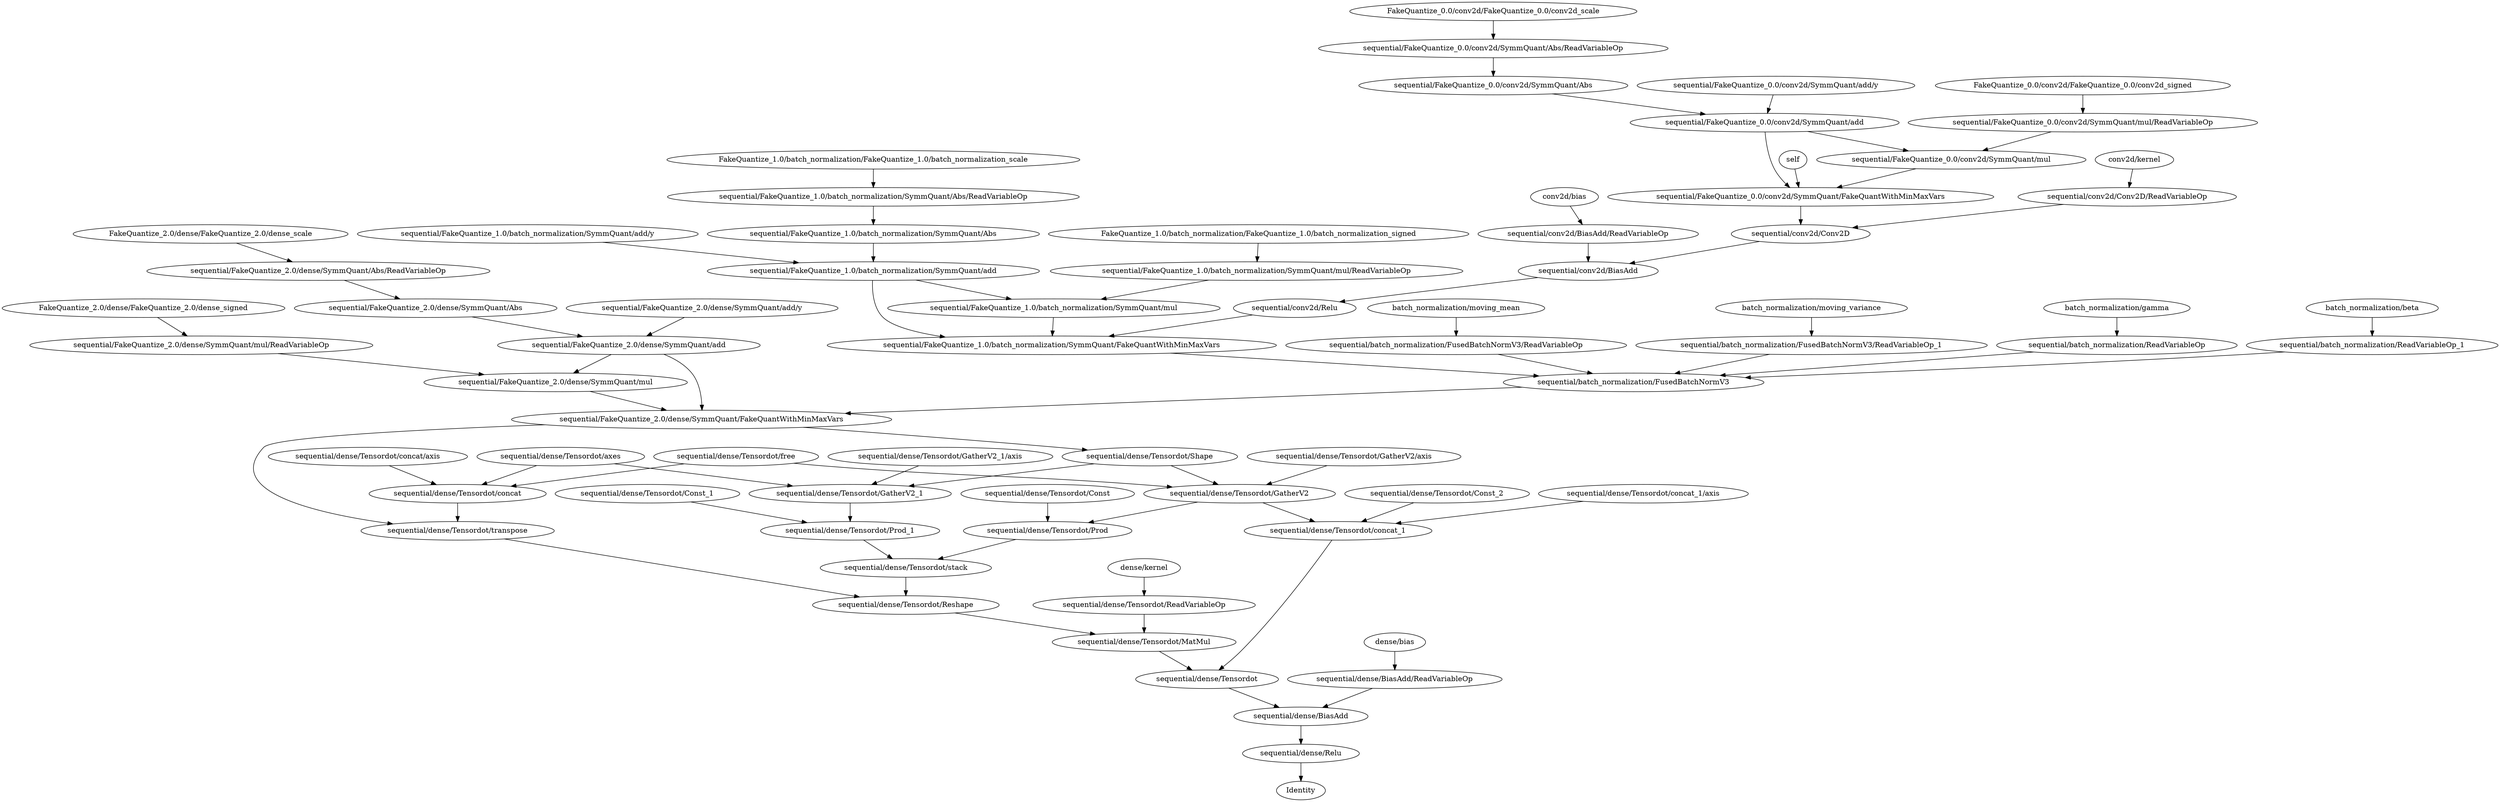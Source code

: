 strict digraph  {
self [op=Placeholder];
"FakeQuantize_0.0/conv2d/FakeQuantize_0.0/conv2d_scale" [op=Placeholder];
"sequential/FakeQuantize_0.0/conv2d/SymmQuant/Abs/ReadVariableOp" [op=ReadVariableOp];
"sequential/FakeQuantize_0.0/conv2d/SymmQuant/Abs" [op=Abs];
"sequential/FakeQuantize_0.0/conv2d/SymmQuant/add/y" [op=Const];
"sequential/FakeQuantize_0.0/conv2d/SymmQuant/add" [op=AddV2];
"FakeQuantize_0.0/conv2d/FakeQuantize_0.0/conv2d_signed" [op=Placeholder];
"sequential/FakeQuantize_0.0/conv2d/SymmQuant/mul/ReadVariableOp" [op=ReadVariableOp];
"sequential/FakeQuantize_0.0/conv2d/SymmQuant/mul" [op=Mul];
"sequential/FakeQuantize_0.0/conv2d/SymmQuant/FakeQuantWithMinMaxVars" [op=FakeQuantWithMinMaxVars];
"conv2d/kernel" [op=Placeholder];
"sequential/conv2d/Conv2D/ReadVariableOp" [op=ReadVariableOp];
"sequential/conv2d/Conv2D" [op=Conv2D];
"conv2d/bias" [op=Placeholder];
"sequential/conv2d/BiasAdd/ReadVariableOp" [op=ReadVariableOp];
"sequential/conv2d/BiasAdd" [op=BiasAdd];
"sequential/conv2d/Relu" [op=Relu];
"FakeQuantize_1.0/batch_normalization/FakeQuantize_1.0/batch_normalization_scale" [op=Placeholder];
"sequential/FakeQuantize_1.0/batch_normalization/SymmQuant/Abs/ReadVariableOp" [op=ReadVariableOp];
"sequential/FakeQuantize_1.0/batch_normalization/SymmQuant/Abs" [op=Abs];
"sequential/FakeQuantize_1.0/batch_normalization/SymmQuant/add/y" [op=Const];
"sequential/FakeQuantize_1.0/batch_normalization/SymmQuant/add" [op=AddV2];
"FakeQuantize_1.0/batch_normalization/FakeQuantize_1.0/batch_normalization_signed" [op=Placeholder];
"sequential/FakeQuantize_1.0/batch_normalization/SymmQuant/mul/ReadVariableOp" [op=ReadVariableOp];
"sequential/FakeQuantize_1.0/batch_normalization/SymmQuant/mul" [op=Mul];
"sequential/FakeQuantize_1.0/batch_normalization/SymmQuant/FakeQuantWithMinMaxVars" [op=FakeQuantWithMinMaxVars];
"batch_normalization/gamma" [op=Placeholder];
"sequential/batch_normalization/ReadVariableOp" [op=ReadVariableOp];
"batch_normalization/beta" [op=Placeholder];
"sequential/batch_normalization/ReadVariableOp_1" [op=ReadVariableOp];
"batch_normalization/moving_mean" [op=Placeholder];
"sequential/batch_normalization/FusedBatchNormV3/ReadVariableOp" [op=ReadVariableOp];
"batch_normalization/moving_variance" [op=Placeholder];
"sequential/batch_normalization/FusedBatchNormV3/ReadVariableOp_1" [op=ReadVariableOp];
"sequential/batch_normalization/FusedBatchNormV3" [op=FusedBatchNormV3];
"FakeQuantize_2.0/dense/FakeQuantize_2.0/dense_scale" [op=Placeholder];
"sequential/FakeQuantize_2.0/dense/SymmQuant/Abs/ReadVariableOp" [op=ReadVariableOp];
"sequential/FakeQuantize_2.0/dense/SymmQuant/Abs" [op=Abs];
"sequential/FakeQuantize_2.0/dense/SymmQuant/add/y" [op=Const];
"sequential/FakeQuantize_2.0/dense/SymmQuant/add" [op=AddV2];
"FakeQuantize_2.0/dense/FakeQuantize_2.0/dense_signed" [op=Placeholder];
"sequential/FakeQuantize_2.0/dense/SymmQuant/mul/ReadVariableOp" [op=ReadVariableOp];
"sequential/FakeQuantize_2.0/dense/SymmQuant/mul" [op=Mul];
"sequential/FakeQuantize_2.0/dense/SymmQuant/FakeQuantWithMinMaxVars" [op=FakeQuantWithMinMaxVars];
"dense/kernel" [op=Placeholder];
"sequential/dense/Tensordot/ReadVariableOp" [op=ReadVariableOp];
"sequential/dense/Tensordot/axes" [op=Const];
"sequential/dense/Tensordot/free" [op=Const];
"sequential/dense/Tensordot/Shape" [op=Shape];
"sequential/dense/Tensordot/GatherV2/axis" [op=Const];
"sequential/dense/Tensordot/GatherV2" [op=GatherV2];
"sequential/dense/Tensordot/GatherV2_1/axis" [op=Const];
"sequential/dense/Tensordot/GatherV2_1" [op=GatherV2];
"sequential/dense/Tensordot/Const" [op=Const];
"sequential/dense/Tensordot/Prod" [op=Prod];
"sequential/dense/Tensordot/Const_1" [op=Const];
"sequential/dense/Tensordot/Prod_1" [op=Prod];
"sequential/dense/Tensordot/concat/axis" [op=Const];
"sequential/dense/Tensordot/concat" [op=ConcatV2];
"sequential/dense/Tensordot/stack" [op=Pack];
"sequential/dense/Tensordot/transpose" [op=Transpose];
"sequential/dense/Tensordot/Reshape" [op=Reshape];
"sequential/dense/Tensordot/MatMul" [op=MatMul];
"sequential/dense/Tensordot/Const_2" [op=Const];
"sequential/dense/Tensordot/concat_1/axis" [op=Const];
"sequential/dense/Tensordot/concat_1" [op=ConcatV2];
"sequential/dense/Tensordot" [op=Reshape];
"dense/bias" [op=Placeholder];
"sequential/dense/BiasAdd/ReadVariableOp" [op=ReadVariableOp];
"sequential/dense/BiasAdd" [op=BiasAdd];
"sequential/dense/Relu" [op=Relu];
Identity [op=Identity];
self -> "sequential/FakeQuantize_0.0/conv2d/SymmQuant/FakeQuantWithMinMaxVars";
"FakeQuantize_0.0/conv2d/FakeQuantize_0.0/conv2d_scale" -> "sequential/FakeQuantize_0.0/conv2d/SymmQuant/Abs/ReadVariableOp";
"sequential/FakeQuantize_0.0/conv2d/SymmQuant/Abs/ReadVariableOp" -> "sequential/FakeQuantize_0.0/conv2d/SymmQuant/Abs";
"sequential/FakeQuantize_0.0/conv2d/SymmQuant/Abs" -> "sequential/FakeQuantize_0.0/conv2d/SymmQuant/add";
"sequential/FakeQuantize_0.0/conv2d/SymmQuant/add/y" -> "sequential/FakeQuantize_0.0/conv2d/SymmQuant/add";
"sequential/FakeQuantize_0.0/conv2d/SymmQuant/add" -> "sequential/FakeQuantize_0.0/conv2d/SymmQuant/mul";
"sequential/FakeQuantize_0.0/conv2d/SymmQuant/add" -> "sequential/FakeQuantize_0.0/conv2d/SymmQuant/FakeQuantWithMinMaxVars";
"FakeQuantize_0.0/conv2d/FakeQuantize_0.0/conv2d_signed" -> "sequential/FakeQuantize_0.0/conv2d/SymmQuant/mul/ReadVariableOp";
"sequential/FakeQuantize_0.0/conv2d/SymmQuant/mul/ReadVariableOp" -> "sequential/FakeQuantize_0.0/conv2d/SymmQuant/mul";
"sequential/FakeQuantize_0.0/conv2d/SymmQuant/mul" -> "sequential/FakeQuantize_0.0/conv2d/SymmQuant/FakeQuantWithMinMaxVars";
"sequential/FakeQuantize_0.0/conv2d/SymmQuant/FakeQuantWithMinMaxVars" -> "sequential/conv2d/Conv2D";
"conv2d/kernel" -> "sequential/conv2d/Conv2D/ReadVariableOp";
"sequential/conv2d/Conv2D/ReadVariableOp" -> "sequential/conv2d/Conv2D";
"sequential/conv2d/Conv2D" -> "sequential/conv2d/BiasAdd";
"conv2d/bias" -> "sequential/conv2d/BiasAdd/ReadVariableOp";
"sequential/conv2d/BiasAdd/ReadVariableOp" -> "sequential/conv2d/BiasAdd";
"sequential/conv2d/BiasAdd" -> "sequential/conv2d/Relu";
"sequential/conv2d/Relu" -> "sequential/FakeQuantize_1.0/batch_normalization/SymmQuant/FakeQuantWithMinMaxVars";
"FakeQuantize_1.0/batch_normalization/FakeQuantize_1.0/batch_normalization_scale" -> "sequential/FakeQuantize_1.0/batch_normalization/SymmQuant/Abs/ReadVariableOp";
"sequential/FakeQuantize_1.0/batch_normalization/SymmQuant/Abs/ReadVariableOp" -> "sequential/FakeQuantize_1.0/batch_normalization/SymmQuant/Abs";
"sequential/FakeQuantize_1.0/batch_normalization/SymmQuant/Abs" -> "sequential/FakeQuantize_1.0/batch_normalization/SymmQuant/add";
"sequential/FakeQuantize_1.0/batch_normalization/SymmQuant/add/y" -> "sequential/FakeQuantize_1.0/batch_normalization/SymmQuant/add";
"sequential/FakeQuantize_1.0/batch_normalization/SymmQuant/add" -> "sequential/FakeQuantize_1.0/batch_normalization/SymmQuant/mul";
"sequential/FakeQuantize_1.0/batch_normalization/SymmQuant/add" -> "sequential/FakeQuantize_1.0/batch_normalization/SymmQuant/FakeQuantWithMinMaxVars";
"FakeQuantize_1.0/batch_normalization/FakeQuantize_1.0/batch_normalization_signed" -> "sequential/FakeQuantize_1.0/batch_normalization/SymmQuant/mul/ReadVariableOp";
"sequential/FakeQuantize_1.0/batch_normalization/SymmQuant/mul/ReadVariableOp" -> "sequential/FakeQuantize_1.0/batch_normalization/SymmQuant/mul";
"sequential/FakeQuantize_1.0/batch_normalization/SymmQuant/mul" -> "sequential/FakeQuantize_1.0/batch_normalization/SymmQuant/FakeQuantWithMinMaxVars";
"sequential/FakeQuantize_1.0/batch_normalization/SymmQuant/FakeQuantWithMinMaxVars" -> "sequential/batch_normalization/FusedBatchNormV3";
"batch_normalization/gamma" -> "sequential/batch_normalization/ReadVariableOp";
"sequential/batch_normalization/ReadVariableOp" -> "sequential/batch_normalization/FusedBatchNormV3";
"batch_normalization/beta" -> "sequential/batch_normalization/ReadVariableOp_1";
"sequential/batch_normalization/ReadVariableOp_1" -> "sequential/batch_normalization/FusedBatchNormV3";
"batch_normalization/moving_mean" -> "sequential/batch_normalization/FusedBatchNormV3/ReadVariableOp";
"sequential/batch_normalization/FusedBatchNormV3/ReadVariableOp" -> "sequential/batch_normalization/FusedBatchNormV3";
"batch_normalization/moving_variance" -> "sequential/batch_normalization/FusedBatchNormV3/ReadVariableOp_1";
"sequential/batch_normalization/FusedBatchNormV3/ReadVariableOp_1" -> "sequential/batch_normalization/FusedBatchNormV3";
"sequential/batch_normalization/FusedBatchNormV3" -> "sequential/FakeQuantize_2.0/dense/SymmQuant/FakeQuantWithMinMaxVars";
"FakeQuantize_2.0/dense/FakeQuantize_2.0/dense_scale" -> "sequential/FakeQuantize_2.0/dense/SymmQuant/Abs/ReadVariableOp";
"sequential/FakeQuantize_2.0/dense/SymmQuant/Abs/ReadVariableOp" -> "sequential/FakeQuantize_2.0/dense/SymmQuant/Abs";
"sequential/FakeQuantize_2.0/dense/SymmQuant/Abs" -> "sequential/FakeQuantize_2.0/dense/SymmQuant/add";
"sequential/FakeQuantize_2.0/dense/SymmQuant/add/y" -> "sequential/FakeQuantize_2.0/dense/SymmQuant/add";
"sequential/FakeQuantize_2.0/dense/SymmQuant/add" -> "sequential/FakeQuantize_2.0/dense/SymmQuant/mul";
"sequential/FakeQuantize_2.0/dense/SymmQuant/add" -> "sequential/FakeQuantize_2.0/dense/SymmQuant/FakeQuantWithMinMaxVars";
"FakeQuantize_2.0/dense/FakeQuantize_2.0/dense_signed" -> "sequential/FakeQuantize_2.0/dense/SymmQuant/mul/ReadVariableOp";
"sequential/FakeQuantize_2.0/dense/SymmQuant/mul/ReadVariableOp" -> "sequential/FakeQuantize_2.0/dense/SymmQuant/mul";
"sequential/FakeQuantize_2.0/dense/SymmQuant/mul" -> "sequential/FakeQuantize_2.0/dense/SymmQuant/FakeQuantWithMinMaxVars";
"sequential/FakeQuantize_2.0/dense/SymmQuant/FakeQuantWithMinMaxVars" -> "sequential/dense/Tensordot/Shape";
"sequential/FakeQuantize_2.0/dense/SymmQuant/FakeQuantWithMinMaxVars" -> "sequential/dense/Tensordot/transpose";
"dense/kernel" -> "sequential/dense/Tensordot/ReadVariableOp";
"sequential/dense/Tensordot/ReadVariableOp" -> "sequential/dense/Tensordot/MatMul";
"sequential/dense/Tensordot/axes" -> "sequential/dense/Tensordot/GatherV2_1";
"sequential/dense/Tensordot/axes" -> "sequential/dense/Tensordot/concat";
"sequential/dense/Tensordot/free" -> "sequential/dense/Tensordot/GatherV2";
"sequential/dense/Tensordot/free" -> "sequential/dense/Tensordot/concat";
"sequential/dense/Tensordot/Shape" -> "sequential/dense/Tensordot/GatherV2";
"sequential/dense/Tensordot/Shape" -> "sequential/dense/Tensordot/GatherV2_1";
"sequential/dense/Tensordot/GatherV2/axis" -> "sequential/dense/Tensordot/GatherV2";
"sequential/dense/Tensordot/GatherV2" -> "sequential/dense/Tensordot/Prod";
"sequential/dense/Tensordot/GatherV2" -> "sequential/dense/Tensordot/concat_1";
"sequential/dense/Tensordot/GatherV2_1/axis" -> "sequential/dense/Tensordot/GatherV2_1";
"sequential/dense/Tensordot/GatherV2_1" -> "sequential/dense/Tensordot/Prod_1";
"sequential/dense/Tensordot/Const" -> "sequential/dense/Tensordot/Prod";
"sequential/dense/Tensordot/Prod" -> "sequential/dense/Tensordot/stack";
"sequential/dense/Tensordot/Const_1" -> "sequential/dense/Tensordot/Prod_1";
"sequential/dense/Tensordot/Prod_1" -> "sequential/dense/Tensordot/stack";
"sequential/dense/Tensordot/concat/axis" -> "sequential/dense/Tensordot/concat";
"sequential/dense/Tensordot/concat" -> "sequential/dense/Tensordot/transpose";
"sequential/dense/Tensordot/stack" -> "sequential/dense/Tensordot/Reshape";
"sequential/dense/Tensordot/transpose" -> "sequential/dense/Tensordot/Reshape";
"sequential/dense/Tensordot/Reshape" -> "sequential/dense/Tensordot/MatMul";
"sequential/dense/Tensordot/MatMul" -> "sequential/dense/Tensordot";
"sequential/dense/Tensordot/Const_2" -> "sequential/dense/Tensordot/concat_1";
"sequential/dense/Tensordot/concat_1/axis" -> "sequential/dense/Tensordot/concat_1";
"sequential/dense/Tensordot/concat_1" -> "sequential/dense/Tensordot";
"sequential/dense/Tensordot" -> "sequential/dense/BiasAdd";
"dense/bias" -> "sequential/dense/BiasAdd/ReadVariableOp";
"sequential/dense/BiasAdd/ReadVariableOp" -> "sequential/dense/BiasAdd";
"sequential/dense/BiasAdd" -> "sequential/dense/Relu";
"sequential/dense/Relu" -> Identity;
}
